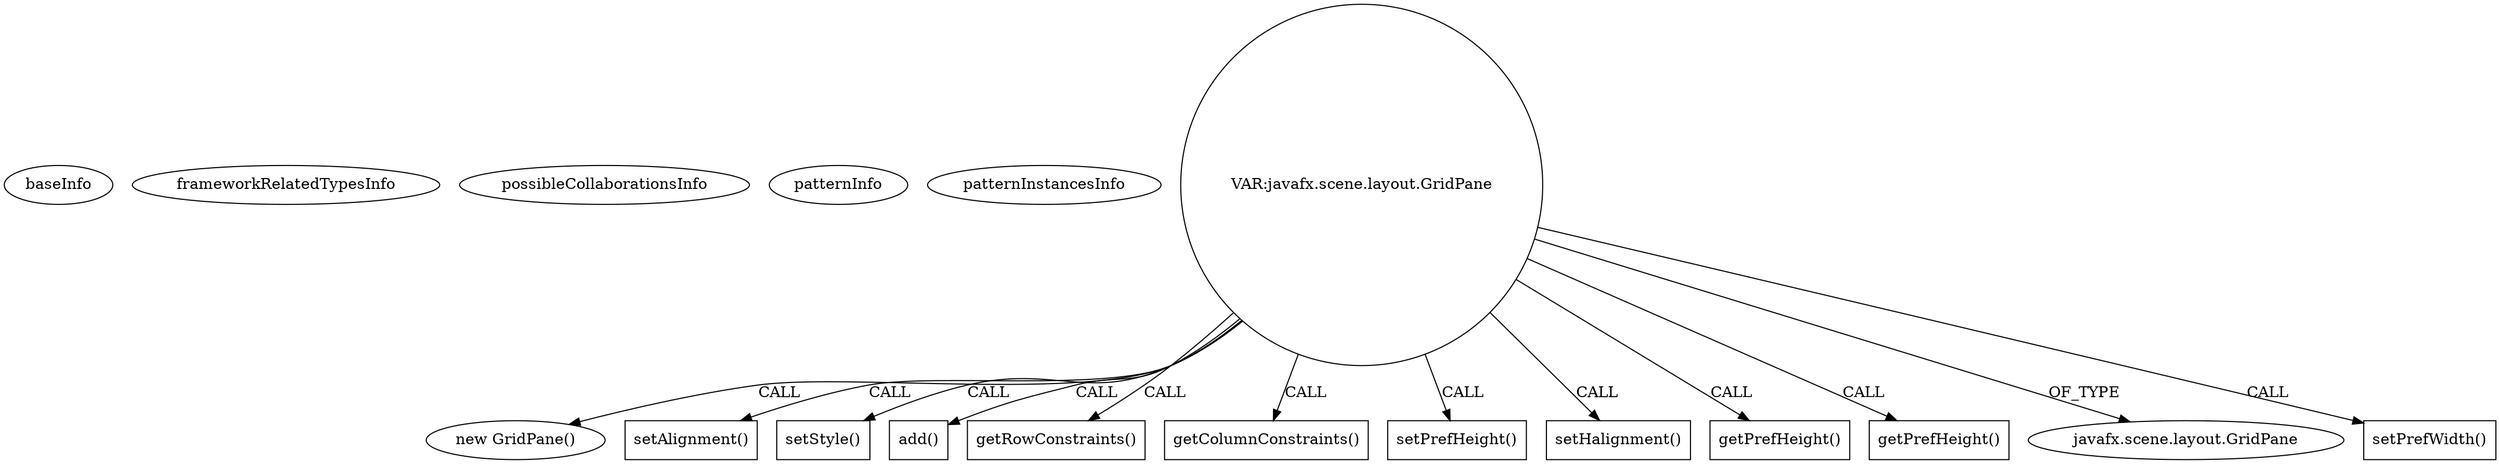 digraph {
baseInfo[graphId=1204,category="pattern",isAnonymous=false,possibleRelation=false]
frameworkRelatedTypesInfo[]
possibleCollaborationsInfo[]
patternInfo[frequency=2.0,patternRootClient=null]
patternInstancesInfo[0="crosswords-testEnvironment~/crosswords-testEnvironment/testEnvironment-master/src/GUI/MainController.java~void initialize(java.net.URL,java.util.ResourceBundle)~2316",1="crosswords-testEnvironment~/crosswords-testEnvironment/testEnvironment-master/src/GUI/MainController.java~MainController~2315"]
16[label="new GridPane()",vertexType="CONSTRUCTOR_CALL",isFrameworkType=false]
17[label="VAR:javafx.scene.layout.GridPane",vertexType="VARIABLE_EXPRESION",isFrameworkType=false,shape=circle]
24[label="setAlignment()",vertexType="INSIDE_CALL",isFrameworkType=false,shape=box]
26[label="setStyle()",vertexType="INSIDE_CALL",isFrameworkType=false,shape=box]
62[label="add()",vertexType="INSIDE_CALL",isFrameworkType=false,shape=box]
48[label="getRowConstraints()",vertexType="INSIDE_CALL",isFrameworkType=false,shape=box]
37[label="getColumnConstraints()",vertexType="INSIDE_CALL",isFrameworkType=false,shape=box]
20[label="setPrefHeight()",vertexType="INSIDE_CALL",isFrameworkType=false,shape=box]
64[label="setHalignment()",vertexType="INSIDE_CALL",isFrameworkType=false,shape=box]
52[label="getPrefHeight()",vertexType="INSIDE_CALL",isFrameworkType=false,shape=box]
50[label="getPrefHeight()",vertexType="INSIDE_CALL",isFrameworkType=false,shape=box]
18[label="javafx.scene.layout.GridPane",vertexType="FRAMEWORK_CLASS_TYPE",isFrameworkType=false]
22[label="setPrefWidth()",vertexType="INSIDE_CALL",isFrameworkType=false,shape=box]
17->62[label="CALL"]
17->37[label="CALL"]
17->22[label="CALL"]
17->18[label="OF_TYPE"]
17->50[label="CALL"]
17->20[label="CALL"]
17->64[label="CALL"]
17->16[label="CALL"]
17->26[label="CALL"]
17->48[label="CALL"]
17->24[label="CALL"]
17->52[label="CALL"]
}
